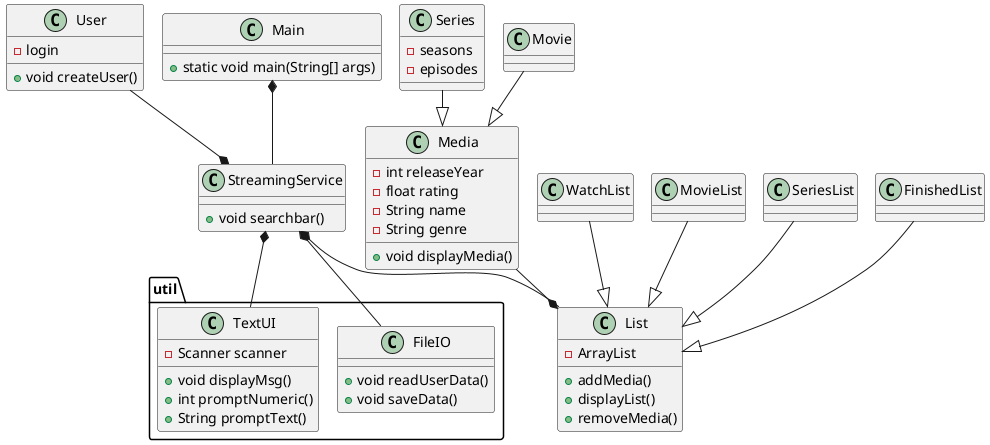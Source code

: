 @startuml
'https://plantuml.com/sequence-diagram
!pragma layout smetana

class User{
- login
+ void createUser()
}

class Main{

+ static void main(String[] args)
}

class StreamingService{

+ void searchbar()

}

class List{

- ArrayList
+ addMedia()
+ displayList()
+ removeMedia()


}

package "util" {

class FileIO{
+ void readUserData()
+ void saveData()

}
class TextUI{
- Scanner scanner
+ void displayMsg()
+ int promptNumeric()
+ String promptText()

}
}

class Media{

- int releaseYear
- float rating
- String name
- String genre
+ void displayMedia()


}

class Series{

- seasons
- episodes

}


Movie --|> Media
Series --|> Media



WatchList --|> List
MovieList --|> List
SeriesList --|> List
FinishedList --|> List

Main *-- StreamingService
User --* StreamingService
StreamingService *-- List
Media --* List

StreamingService *-- TextUI
StreamingService *-- FileIO
@enduml